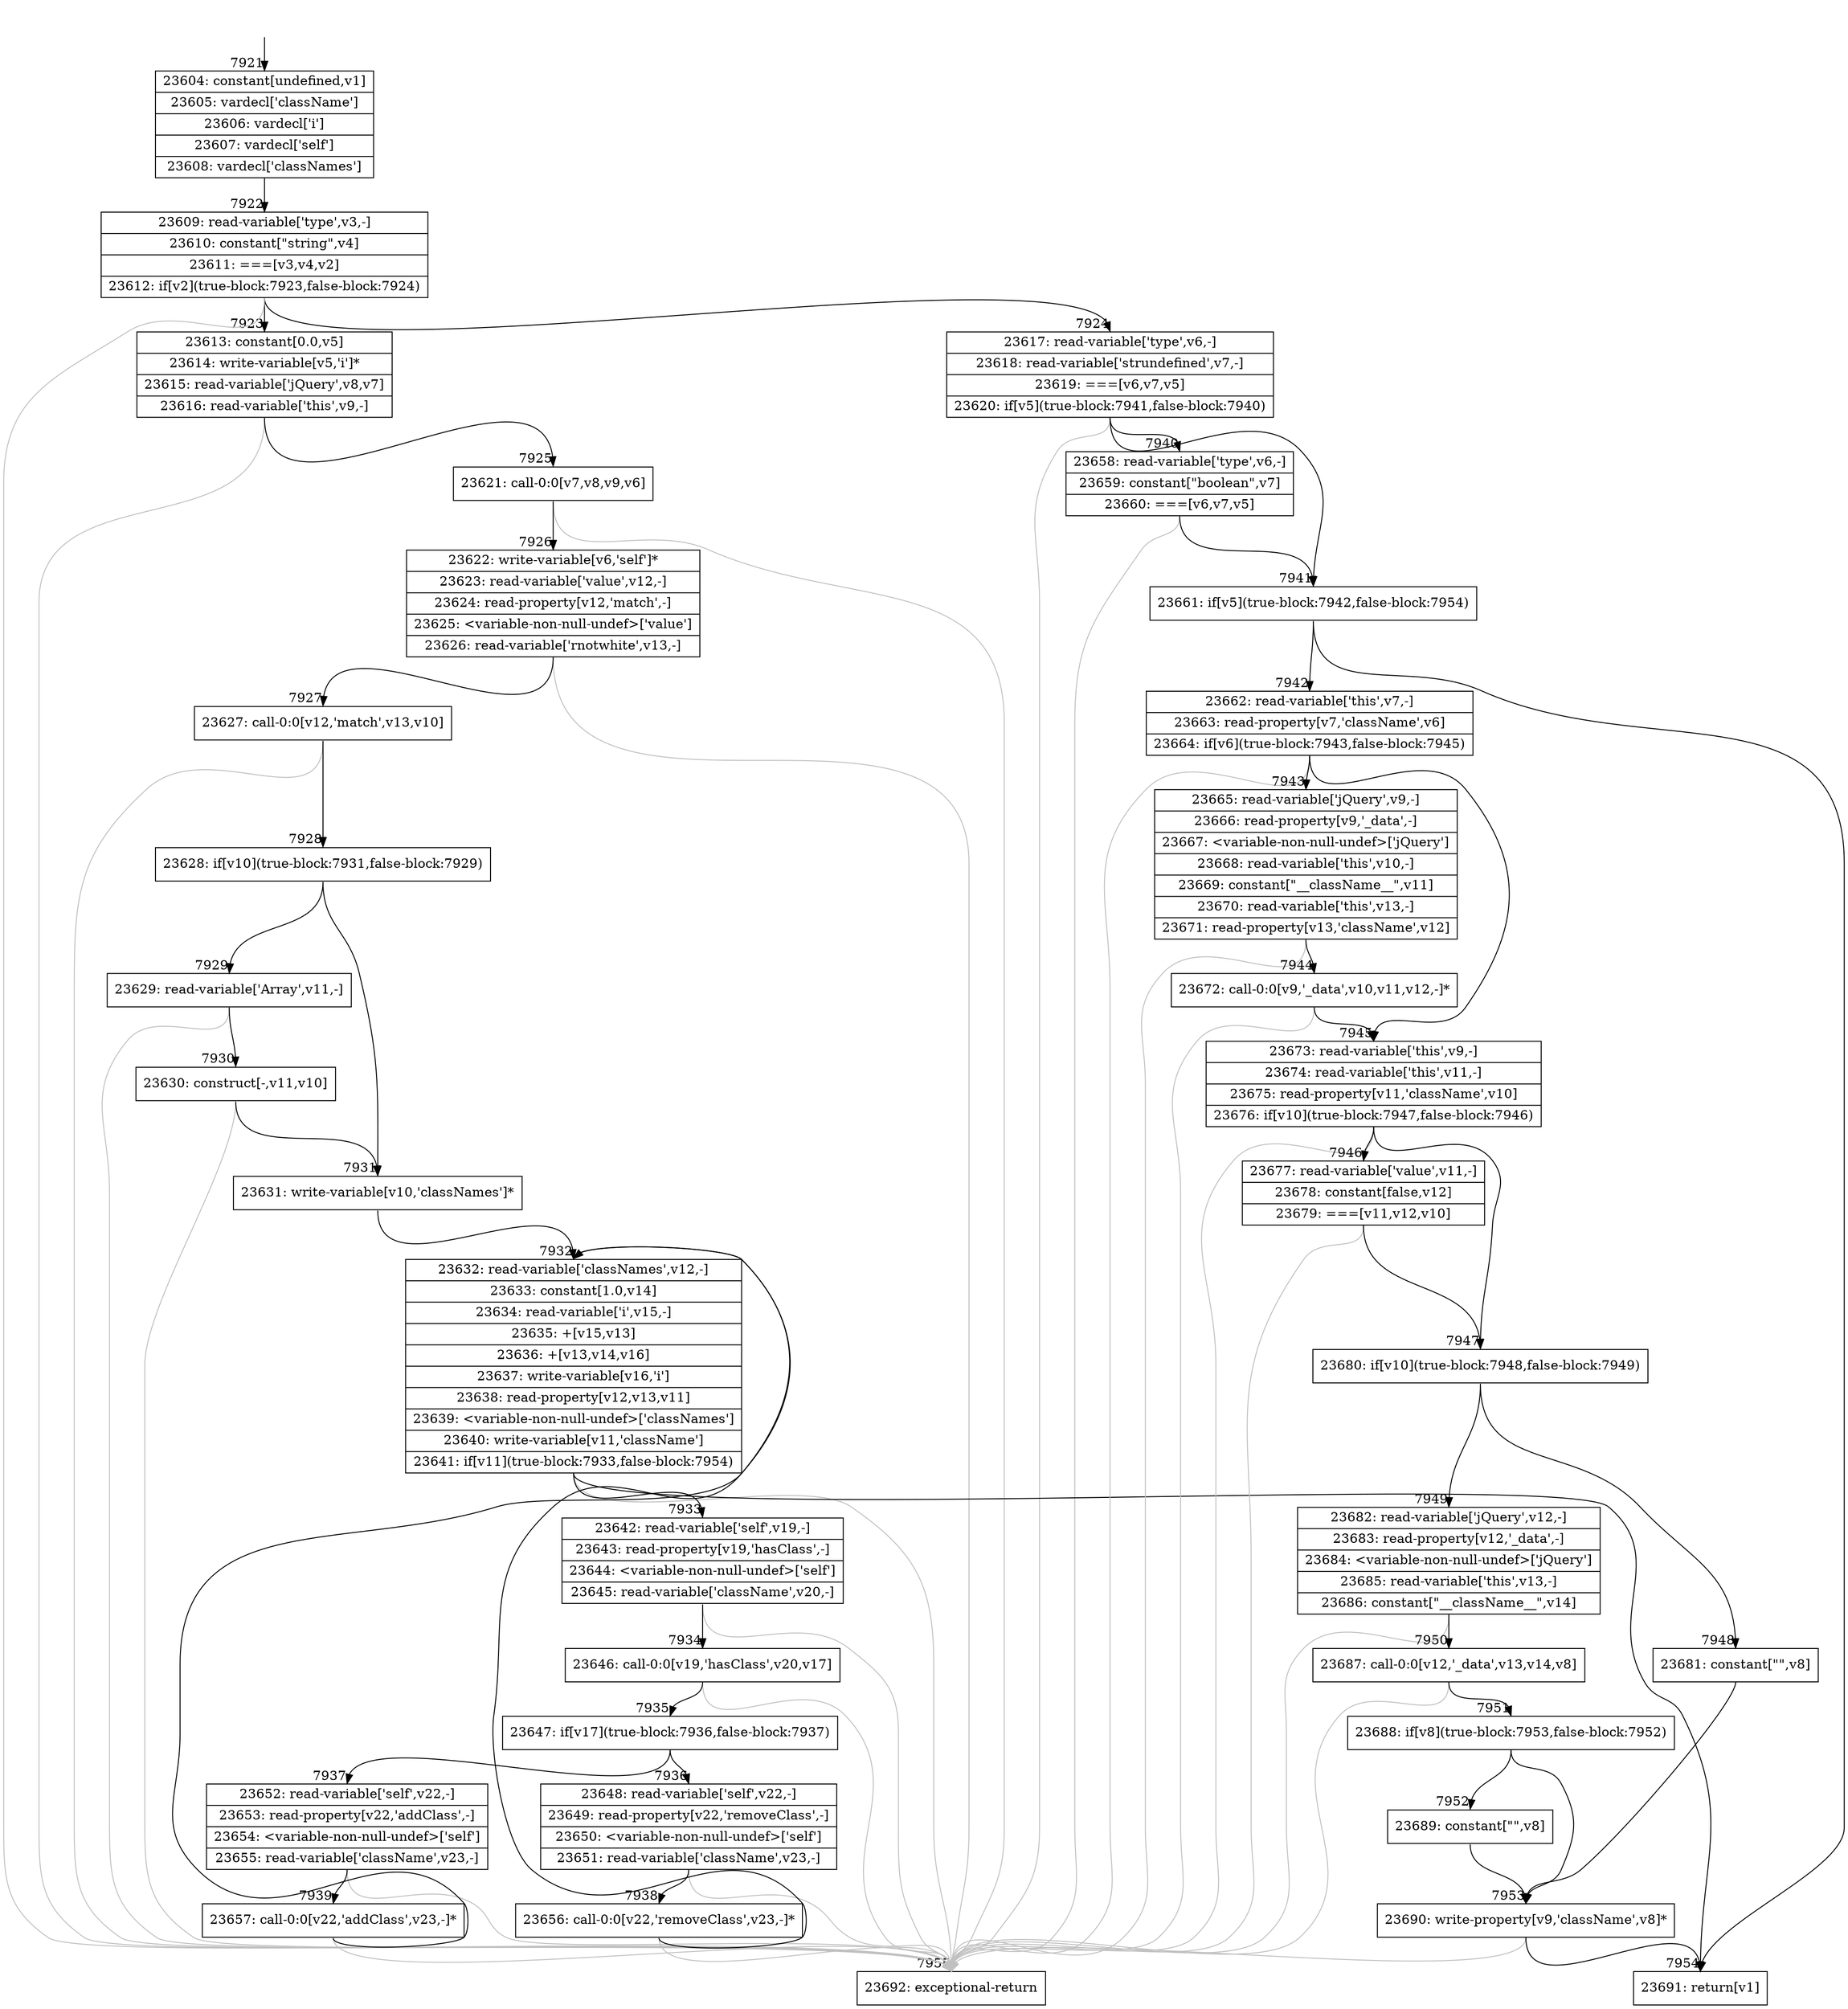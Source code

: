 digraph {
rankdir="TD"
BB_entry493[shape=none,label=""];
BB_entry493 -> BB7921 [tailport=s, headport=n, headlabel="    7921"]
BB7921 [shape=record label="{23604: constant[undefined,v1]|23605: vardecl['className']|23606: vardecl['i']|23607: vardecl['self']|23608: vardecl['classNames']}" ] 
BB7921 -> BB7922 [tailport=s, headport=n, headlabel="      7922"]
BB7922 [shape=record label="{23609: read-variable['type',v3,-]|23610: constant[\"string\",v4]|23611: ===[v3,v4,v2]|23612: if[v2](true-block:7923,false-block:7924)}" ] 
BB7922 -> BB7923 [tailport=s, headport=n, headlabel="      7923"]
BB7922 -> BB7924 [tailport=s, headport=n, headlabel="      7924"]
BB7922 -> BB7955 [tailport=s, headport=n, color=gray, headlabel="      7955"]
BB7923 [shape=record label="{23613: constant[0.0,v5]|23614: write-variable[v5,'i']*|23615: read-variable['jQuery',v8,v7]|23616: read-variable['this',v9,-]}" ] 
BB7923 -> BB7925 [tailport=s, headport=n, headlabel="      7925"]
BB7923 -> BB7955 [tailport=s, headport=n, color=gray]
BB7924 [shape=record label="{23617: read-variable['type',v6,-]|23618: read-variable['strundefined',v7,-]|23619: ===[v6,v7,v5]|23620: if[v5](true-block:7941,false-block:7940)}" ] 
BB7924 -> BB7941 [tailport=s, headport=n, headlabel="      7941"]
BB7924 -> BB7940 [tailport=s, headport=n, headlabel="      7940"]
BB7924 -> BB7955 [tailport=s, headport=n, color=gray]
BB7925 [shape=record label="{23621: call-0:0[v7,v8,v9,v6]}" ] 
BB7925 -> BB7926 [tailport=s, headport=n, headlabel="      7926"]
BB7925 -> BB7955 [tailport=s, headport=n, color=gray]
BB7926 [shape=record label="{23622: write-variable[v6,'self']*|23623: read-variable['value',v12,-]|23624: read-property[v12,'match',-]|23625: \<variable-non-null-undef\>['value']|23626: read-variable['rnotwhite',v13,-]}" ] 
BB7926 -> BB7927 [tailport=s, headport=n, headlabel="      7927"]
BB7926 -> BB7955 [tailport=s, headport=n, color=gray]
BB7927 [shape=record label="{23627: call-0:0[v12,'match',v13,v10]}" ] 
BB7927 -> BB7928 [tailport=s, headport=n, headlabel="      7928"]
BB7927 -> BB7955 [tailport=s, headport=n, color=gray]
BB7928 [shape=record label="{23628: if[v10](true-block:7931,false-block:7929)}" ] 
BB7928 -> BB7931 [tailport=s, headport=n, headlabel="      7931"]
BB7928 -> BB7929 [tailport=s, headport=n, headlabel="      7929"]
BB7929 [shape=record label="{23629: read-variable['Array',v11,-]}" ] 
BB7929 -> BB7930 [tailport=s, headport=n, headlabel="      7930"]
BB7929 -> BB7955 [tailport=s, headport=n, color=gray]
BB7930 [shape=record label="{23630: construct[-,v11,v10]}" ] 
BB7930 -> BB7931 [tailport=s, headport=n]
BB7930 -> BB7955 [tailport=s, headport=n, color=gray]
BB7931 [shape=record label="{23631: write-variable[v10,'classNames']*}" ] 
BB7931 -> BB7932 [tailport=s, headport=n, headlabel="      7932"]
BB7932 [shape=record label="{23632: read-variable['classNames',v12,-]|23633: constant[1.0,v14]|23634: read-variable['i',v15,-]|23635: +[v15,v13]|23636: +[v13,v14,v16]|23637: write-variable[v16,'i']|23638: read-property[v12,v13,v11]|23639: \<variable-non-null-undef\>['classNames']|23640: write-variable[v11,'className']|23641: if[v11](true-block:7933,false-block:7954)}" ] 
BB7932 -> BB7933 [tailport=s, headport=n, headlabel="      7933"]
BB7932 -> BB7954 [tailport=s, headport=n, headlabel="      7954"]
BB7932 -> BB7955 [tailport=s, headport=n, color=gray]
BB7933 [shape=record label="{23642: read-variable['self',v19,-]|23643: read-property[v19,'hasClass',-]|23644: \<variable-non-null-undef\>['self']|23645: read-variable['className',v20,-]}" ] 
BB7933 -> BB7934 [tailport=s, headport=n, headlabel="      7934"]
BB7933 -> BB7955 [tailport=s, headport=n, color=gray]
BB7934 [shape=record label="{23646: call-0:0[v19,'hasClass',v20,v17]}" ] 
BB7934 -> BB7935 [tailport=s, headport=n, headlabel="      7935"]
BB7934 -> BB7955 [tailport=s, headport=n, color=gray]
BB7935 [shape=record label="{23647: if[v17](true-block:7936,false-block:7937)}" ] 
BB7935 -> BB7936 [tailport=s, headport=n, headlabel="      7936"]
BB7935 -> BB7937 [tailport=s, headport=n, headlabel="      7937"]
BB7936 [shape=record label="{23648: read-variable['self',v22,-]|23649: read-property[v22,'removeClass',-]|23650: \<variable-non-null-undef\>['self']|23651: read-variable['className',v23,-]}" ] 
BB7936 -> BB7938 [tailport=s, headport=n, headlabel="      7938"]
BB7936 -> BB7955 [tailport=s, headport=n, color=gray]
BB7937 [shape=record label="{23652: read-variable['self',v22,-]|23653: read-property[v22,'addClass',-]|23654: \<variable-non-null-undef\>['self']|23655: read-variable['className',v23,-]}" ] 
BB7937 -> BB7939 [tailport=s, headport=n, headlabel="      7939"]
BB7937 -> BB7955 [tailport=s, headport=n, color=gray]
BB7938 [shape=record label="{23656: call-0:0[v22,'removeClass',v23,-]*}" ] 
BB7938 -> BB7932 [tailport=s, headport=n]
BB7938 -> BB7955 [tailport=s, headport=n, color=gray]
BB7939 [shape=record label="{23657: call-0:0[v22,'addClass',v23,-]*}" ] 
BB7939 -> BB7932 [tailport=s, headport=n]
BB7939 -> BB7955 [tailport=s, headport=n, color=gray]
BB7940 [shape=record label="{23658: read-variable['type',v6,-]|23659: constant[\"boolean\",v7]|23660: ===[v6,v7,v5]}" ] 
BB7940 -> BB7941 [tailport=s, headport=n]
BB7940 -> BB7955 [tailport=s, headport=n, color=gray]
BB7941 [shape=record label="{23661: if[v5](true-block:7942,false-block:7954)}" ] 
BB7941 -> BB7942 [tailport=s, headport=n, headlabel="      7942"]
BB7941 -> BB7954 [tailport=s, headport=n]
BB7942 [shape=record label="{23662: read-variable['this',v7,-]|23663: read-property[v7,'className',v6]|23664: if[v6](true-block:7943,false-block:7945)}" ] 
BB7942 -> BB7943 [tailport=s, headport=n, headlabel="      7943"]
BB7942 -> BB7945 [tailport=s, headport=n, headlabel="      7945"]
BB7942 -> BB7955 [tailport=s, headport=n, color=gray]
BB7943 [shape=record label="{23665: read-variable['jQuery',v9,-]|23666: read-property[v9,'_data',-]|23667: \<variable-non-null-undef\>['jQuery']|23668: read-variable['this',v10,-]|23669: constant[\"__className__\",v11]|23670: read-variable['this',v13,-]|23671: read-property[v13,'className',v12]}" ] 
BB7943 -> BB7944 [tailport=s, headport=n, headlabel="      7944"]
BB7943 -> BB7955 [tailport=s, headport=n, color=gray]
BB7944 [shape=record label="{23672: call-0:0[v9,'_data',v10,v11,v12,-]*}" ] 
BB7944 -> BB7945 [tailport=s, headport=n]
BB7944 -> BB7955 [tailport=s, headport=n, color=gray]
BB7945 [shape=record label="{23673: read-variable['this',v9,-]|23674: read-variable['this',v11,-]|23675: read-property[v11,'className',v10]|23676: if[v10](true-block:7947,false-block:7946)}" ] 
BB7945 -> BB7947 [tailport=s, headport=n, headlabel="      7947"]
BB7945 -> BB7946 [tailport=s, headport=n, headlabel="      7946"]
BB7945 -> BB7955 [tailport=s, headport=n, color=gray]
BB7946 [shape=record label="{23677: read-variable['value',v11,-]|23678: constant[false,v12]|23679: ===[v11,v12,v10]}" ] 
BB7946 -> BB7947 [tailport=s, headport=n]
BB7946 -> BB7955 [tailport=s, headport=n, color=gray]
BB7947 [shape=record label="{23680: if[v10](true-block:7948,false-block:7949)}" ] 
BB7947 -> BB7948 [tailport=s, headport=n, headlabel="      7948"]
BB7947 -> BB7949 [tailport=s, headport=n, headlabel="      7949"]
BB7948 [shape=record label="{23681: constant[\"\",v8]}" ] 
BB7948 -> BB7953 [tailport=s, headport=n, headlabel="      7953"]
BB7949 [shape=record label="{23682: read-variable['jQuery',v12,-]|23683: read-property[v12,'_data',-]|23684: \<variable-non-null-undef\>['jQuery']|23685: read-variable['this',v13,-]|23686: constant[\"__className__\",v14]}" ] 
BB7949 -> BB7950 [tailport=s, headport=n, headlabel="      7950"]
BB7949 -> BB7955 [tailport=s, headport=n, color=gray]
BB7950 [shape=record label="{23687: call-0:0[v12,'_data',v13,v14,v8]}" ] 
BB7950 -> BB7951 [tailport=s, headport=n, headlabel="      7951"]
BB7950 -> BB7955 [tailport=s, headport=n, color=gray]
BB7951 [shape=record label="{23688: if[v8](true-block:7953,false-block:7952)}" ] 
BB7951 -> BB7953 [tailport=s, headport=n]
BB7951 -> BB7952 [tailport=s, headport=n, headlabel="      7952"]
BB7952 [shape=record label="{23689: constant[\"\",v8]}" ] 
BB7952 -> BB7953 [tailport=s, headport=n]
BB7953 [shape=record label="{23690: write-property[v9,'className',v8]*}" ] 
BB7953 -> BB7954 [tailport=s, headport=n]
BB7953 -> BB7955 [tailport=s, headport=n, color=gray]
BB7954 [shape=record label="{23691: return[v1]}" ] 
BB7955 [shape=record label="{23692: exceptional-return}" ] 
}
